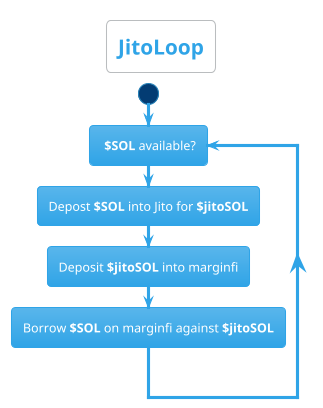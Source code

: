 @startuml JitoLoop
!theme cerulean
skinparam backgroundColor White
title JitoLoop

start

repeat: **$SOL** available?;
:Depost **$SOL** into Jito for **$jitoSOL**;
:Deposit **$jitoSOL** into marginfi;
:Borrow **$SOL** on marginfi against **$jitoSOL**;
